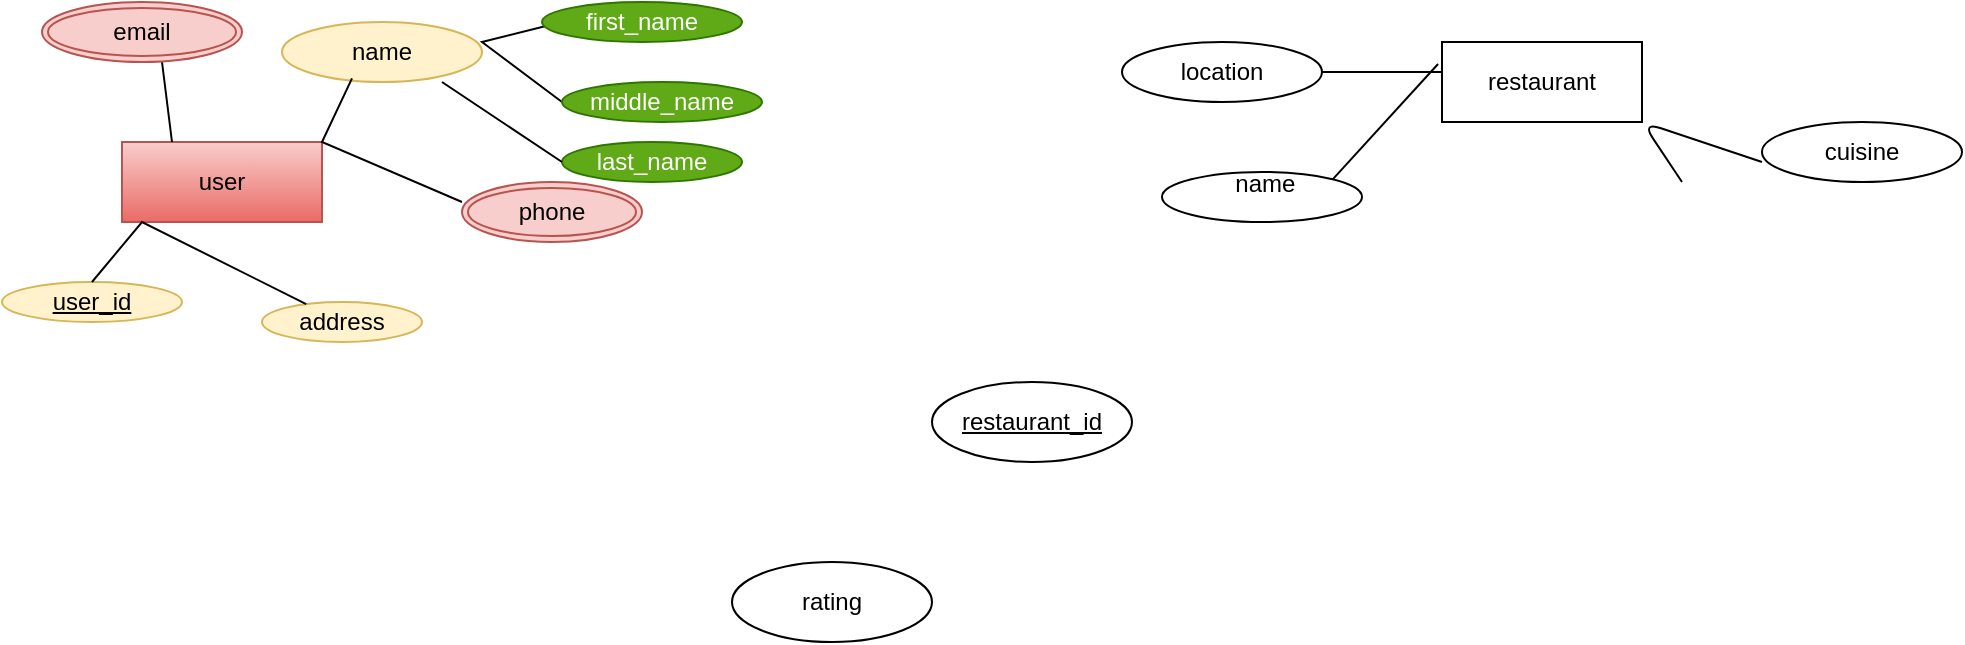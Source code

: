 <mxfile version="26.0.9">
  <diagram name="Page-1" id="X3Ov-jB1DibwKJysG7zp">
    <mxGraphModel dx="1970" dy="529" grid="1" gridSize="10" guides="1" tooltips="1" connect="1" arrows="1" fold="1" page="1" pageScale="1" pageWidth="850" pageHeight="1100" math="0" shadow="0">
      <root>
        <mxCell id="0" />
        <mxCell id="1" parent="0" />
        <mxCell id="9J3qdg5ghptIugSKDytH-1" value="user" style="whiteSpace=wrap;html=1;align=center;rounded=0;fillColor=#f8cecc;strokeColor=#b85450;gradientColor=#ea6b66;" parent="1" vertex="1">
          <mxGeometry x="-80" y="80" width="100" height="40" as="geometry" />
        </mxCell>
        <mxCell id="9J3qdg5ghptIugSKDytH-3" value="name" style="ellipse;whiteSpace=wrap;html=1;align=center;rounded=0;fillColor=#fff2cc;strokeColor=#d6b656;" parent="1" vertex="1">
          <mxGeometry y="20" width="100" height="30" as="geometry" />
        </mxCell>
        <mxCell id="9J3qdg5ghptIugSKDytH-4" value="user_id" style="ellipse;whiteSpace=wrap;html=1;align=center;fontStyle=4;rounded=0;fillColor=#fff2cc;strokeColor=#d6b656;" parent="1" vertex="1">
          <mxGeometry x="-140" y="150" width="90" height="20" as="geometry" />
        </mxCell>
        <mxCell id="9J3qdg5ghptIugSKDytH-7" value="address" style="ellipse;whiteSpace=wrap;html=1;align=center;rounded=0;fillColor=#fff2cc;strokeColor=#d6b656;" parent="1" vertex="1">
          <mxGeometry x="-10" y="160" width="80" height="20" as="geometry" />
        </mxCell>
        <mxCell id="9J3qdg5ghptIugSKDytH-10" value="" style="endArrow=none;html=1;rounded=0;exitX=0.25;exitY=0;exitDx=0;exitDy=0;entryX=0.25;entryY=0;entryDx=0;entryDy=0;" parent="1" source="9J3qdg5ghptIugSKDytH-1" target="9J3qdg5ghptIugSKDytH-1" edge="1">
          <mxGeometry width="50" height="50" relative="1" as="geometry">
            <mxPoint x="400" y="270" as="sourcePoint" />
            <mxPoint x="450" y="220" as="targetPoint" />
            <Array as="points">
              <mxPoint x="-60" y="40" />
            </Array>
          </mxGeometry>
        </mxCell>
        <mxCell id="9J3qdg5ghptIugSKDytH-11" value="" style="endArrow=none;html=1;rounded=0;entryX=0.35;entryY=0.94;entryDx=0;entryDy=0;entryPerimeter=0;" parent="1" target="9J3qdg5ghptIugSKDytH-3" edge="1">
          <mxGeometry width="50" height="50" relative="1" as="geometry">
            <mxPoint x="90" y="110" as="sourcePoint" />
            <mxPoint x="450" y="120" as="targetPoint" />
            <Array as="points">
              <mxPoint x="20" y="80" />
            </Array>
          </mxGeometry>
        </mxCell>
        <mxCell id="9J3qdg5ghptIugSKDytH-13" value="" style="endArrow=none;html=1;rounded=0;exitX=0.5;exitY=0;exitDx=0;exitDy=0;" parent="1" source="9J3qdg5ghptIugSKDytH-4" target="9J3qdg5ghptIugSKDytH-7" edge="1">
          <mxGeometry width="50" height="50" relative="1" as="geometry">
            <mxPoint x="400" y="170" as="sourcePoint" />
            <mxPoint x="450" y="120" as="targetPoint" />
            <Array as="points">
              <mxPoint x="-70" y="120" />
            </Array>
          </mxGeometry>
        </mxCell>
        <mxCell id="9J3qdg5ghptIugSKDytH-14" value="" style="endArrow=none;html=1;rounded=0;exitX=0;exitY=0.5;exitDx=0;exitDy=0;" parent="1" source="9J3qdg5ghptIugSKDytH-17" edge="1">
          <mxGeometry width="50" height="50" relative="1" as="geometry">
            <mxPoint x="140" y="50" as="sourcePoint" />
            <mxPoint x="140" y="20" as="targetPoint" />
            <Array as="points">
              <mxPoint x="100" y="30" />
            </Array>
          </mxGeometry>
        </mxCell>
        <mxCell id="9J3qdg5ghptIugSKDytH-16" value="first_name" style="ellipse;whiteSpace=wrap;html=1;align=center;rounded=0;fillColor=#60a917;strokeColor=#2D7600;fontColor=#ffffff;" parent="1" vertex="1">
          <mxGeometry x="130" y="10" width="100" height="20" as="geometry" />
        </mxCell>
        <mxCell id="9J3qdg5ghptIugSKDytH-17" value="middle_name" style="ellipse;whiteSpace=wrap;html=1;align=center;rounded=0;fillColor=#60a917;fontColor=#ffffff;strokeColor=#2D7600;" parent="1" vertex="1">
          <mxGeometry x="140" y="50" width="100" height="20" as="geometry" />
        </mxCell>
        <mxCell id="9J3qdg5ghptIugSKDytH-18" value="last_name" style="ellipse;whiteSpace=wrap;html=1;align=center;rounded=0;fillColor=#60a917;fontColor=#ffffff;strokeColor=#2D7600;" parent="1" vertex="1">
          <mxGeometry x="140" y="80" width="90" height="20" as="geometry" />
        </mxCell>
        <mxCell id="9J3qdg5ghptIugSKDytH-19" value="" style="endArrow=none;html=1;rounded=0;exitX=0;exitY=0.5;exitDx=0;exitDy=0;entryX=0;entryY=0.5;entryDx=0;entryDy=0;" parent="1" source="9J3qdg5ghptIugSKDytH-18" target="9J3qdg5ghptIugSKDytH-18" edge="1">
          <mxGeometry relative="1" as="geometry">
            <mxPoint x="270" y="130" as="sourcePoint" />
            <mxPoint x="140" y="70" as="targetPoint" />
            <Array as="points">
              <mxPoint x="80" y="50" />
            </Array>
          </mxGeometry>
        </mxCell>
        <mxCell id="9J3qdg5ghptIugSKDytH-22" value="email" style="ellipse;shape=doubleEllipse;margin=3;whiteSpace=wrap;html=1;align=center;rounded=0;fillColor=#f8cecc;strokeColor=#b85450;" parent="1" vertex="1">
          <mxGeometry x="-120" y="10" width="100" height="30" as="geometry" />
        </mxCell>
        <mxCell id="9J3qdg5ghptIugSKDytH-23" value="phone" style="ellipse;shape=doubleEllipse;margin=3;whiteSpace=wrap;html=1;align=center;rounded=0;fillColor=#f8cecc;strokeColor=#b85450;" parent="1" vertex="1">
          <mxGeometry x="90" y="100" width="90" height="30" as="geometry" />
        </mxCell>
        <mxCell id="9J3qdg5ghptIugSKDytH-27" value="restaurant" style="whiteSpace=wrap;html=1;align=center;" parent="1" vertex="1">
          <mxGeometry x="580" y="30" width="100" height="40" as="geometry" />
        </mxCell>
        <mxCell id="9J3qdg5ghptIugSKDytH-28" value="restaurant_id" style="ellipse;whiteSpace=wrap;html=1;align=center;fontStyle=4;" parent="1" vertex="1">
          <mxGeometry x="325" y="200" width="100" height="40" as="geometry" />
        </mxCell>
        <mxCell id="9J3qdg5ghptIugSKDytH-29" value="&amp;nbsp;name&lt;div&gt;&lt;br&gt;&lt;/div&gt;" style="ellipse;whiteSpace=wrap;html=1;align=center;" parent="1" vertex="1">
          <mxGeometry x="440" y="95" width="100" height="25" as="geometry" />
        </mxCell>
        <mxCell id="9J3qdg5ghptIugSKDytH-30" value="location" style="ellipse;whiteSpace=wrap;html=1;align=center;" parent="1" vertex="1">
          <mxGeometry x="420" y="30" width="100" height="30" as="geometry" />
        </mxCell>
        <mxCell id="9J3qdg5ghptIugSKDytH-31" value="rating" style="ellipse;whiteSpace=wrap;html=1;align=center;" parent="1" vertex="1">
          <mxGeometry x="225" y="290" width="100" height="40" as="geometry" />
        </mxCell>
        <mxCell id="9J3qdg5ghptIugSKDytH-33" value="cuisine" style="ellipse;whiteSpace=wrap;html=1;align=center;" parent="1" vertex="1">
          <mxGeometry x="740" y="70" width="100" height="30" as="geometry" />
        </mxCell>
        <mxCell id="9J3qdg5ghptIugSKDytH-35" value="" style="line;strokeWidth=1;rotatable=0;dashed=0;labelPosition=right;align=left;verticalAlign=middle;spacingTop=0;spacingLeft=6;points=[];portConstraint=eastwest;" parent="1" vertex="1">
          <mxGeometry x="520" y="40" width="60" height="10" as="geometry" />
        </mxCell>
        <mxCell id="9J3qdg5ghptIugSKDytH-37" value="" style="endArrow=none;html=1;entryX=0.967;entryY=0.1;entryDx=0;entryDy=0;entryPerimeter=0;exitX=1;exitY=0;exitDx=0;exitDy=0;" parent="1" source="9J3qdg5ghptIugSKDytH-29" target="9J3qdg5ghptIugSKDytH-35" edge="1">
          <mxGeometry width="50" height="50" relative="1" as="geometry">
            <mxPoint x="400" y="150" as="sourcePoint" />
            <mxPoint x="454.437" y="110.938" as="targetPoint" />
            <Array as="points" />
          </mxGeometry>
        </mxCell>
        <mxCell id="9J3qdg5ghptIugSKDytH-40" value="" style="endArrow=none;html=1;" parent="1" edge="1">
          <mxGeometry width="50" height="50" relative="1" as="geometry">
            <mxPoint x="740" y="90" as="sourcePoint" />
            <mxPoint x="700" y="100" as="targetPoint" />
            <Array as="points">
              <mxPoint x="680" y="70" />
            </Array>
          </mxGeometry>
        </mxCell>
      </root>
    </mxGraphModel>
  </diagram>
</mxfile>
